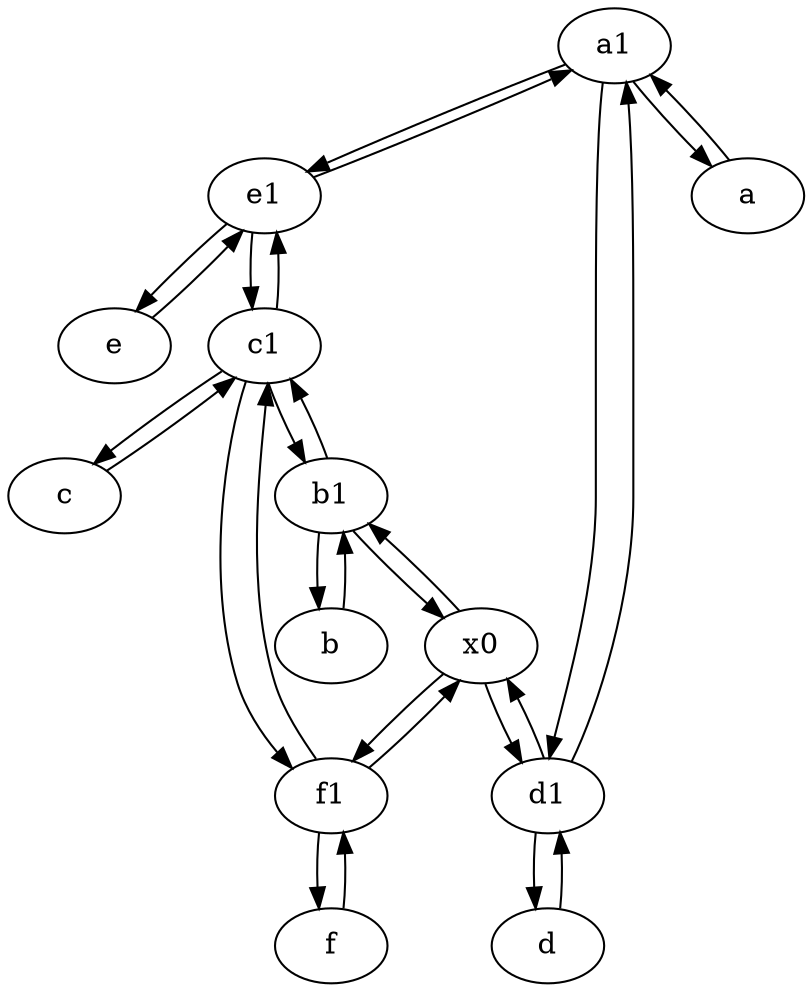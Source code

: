 digraph  {
	a1 [pos="40,15!"];
	e1 [pos="25,45!"];
	c [pos="20,10!"];
	b [pos="50,20!"];
	d1 [pos="25,30!"];
	e [pos="30,50!"];
	f1;
	f [pos="15,45!"];
	a [pos="40,10!"];
	x0;
	c1 [pos="30,15!"];
	b1 [pos="45,20!"];
	d [pos="20,30!"];
	c1 -> f1;
	f1 -> c1;
	f1 -> x0;
	a1 -> e1;
	f -> f1;
	c1 -> c;
	b1 -> b;
	e1 -> c1;
	e1 -> e;
	b1 -> c1;
	d1 -> x0;
	a -> a1;
	f1 -> f;
	a1 -> a;
	x0 -> f1;
	b -> b1;
	e -> e1;
	c1 -> e1;
	c -> c1;
	d -> d1;
	x0 -> b1;
	c1 -> b1;
	d1 -> a1;
	d1 -> d;
	x0 -> d1;
	b1 -> x0;
	a1 -> d1;
	e1 -> a1;

	}